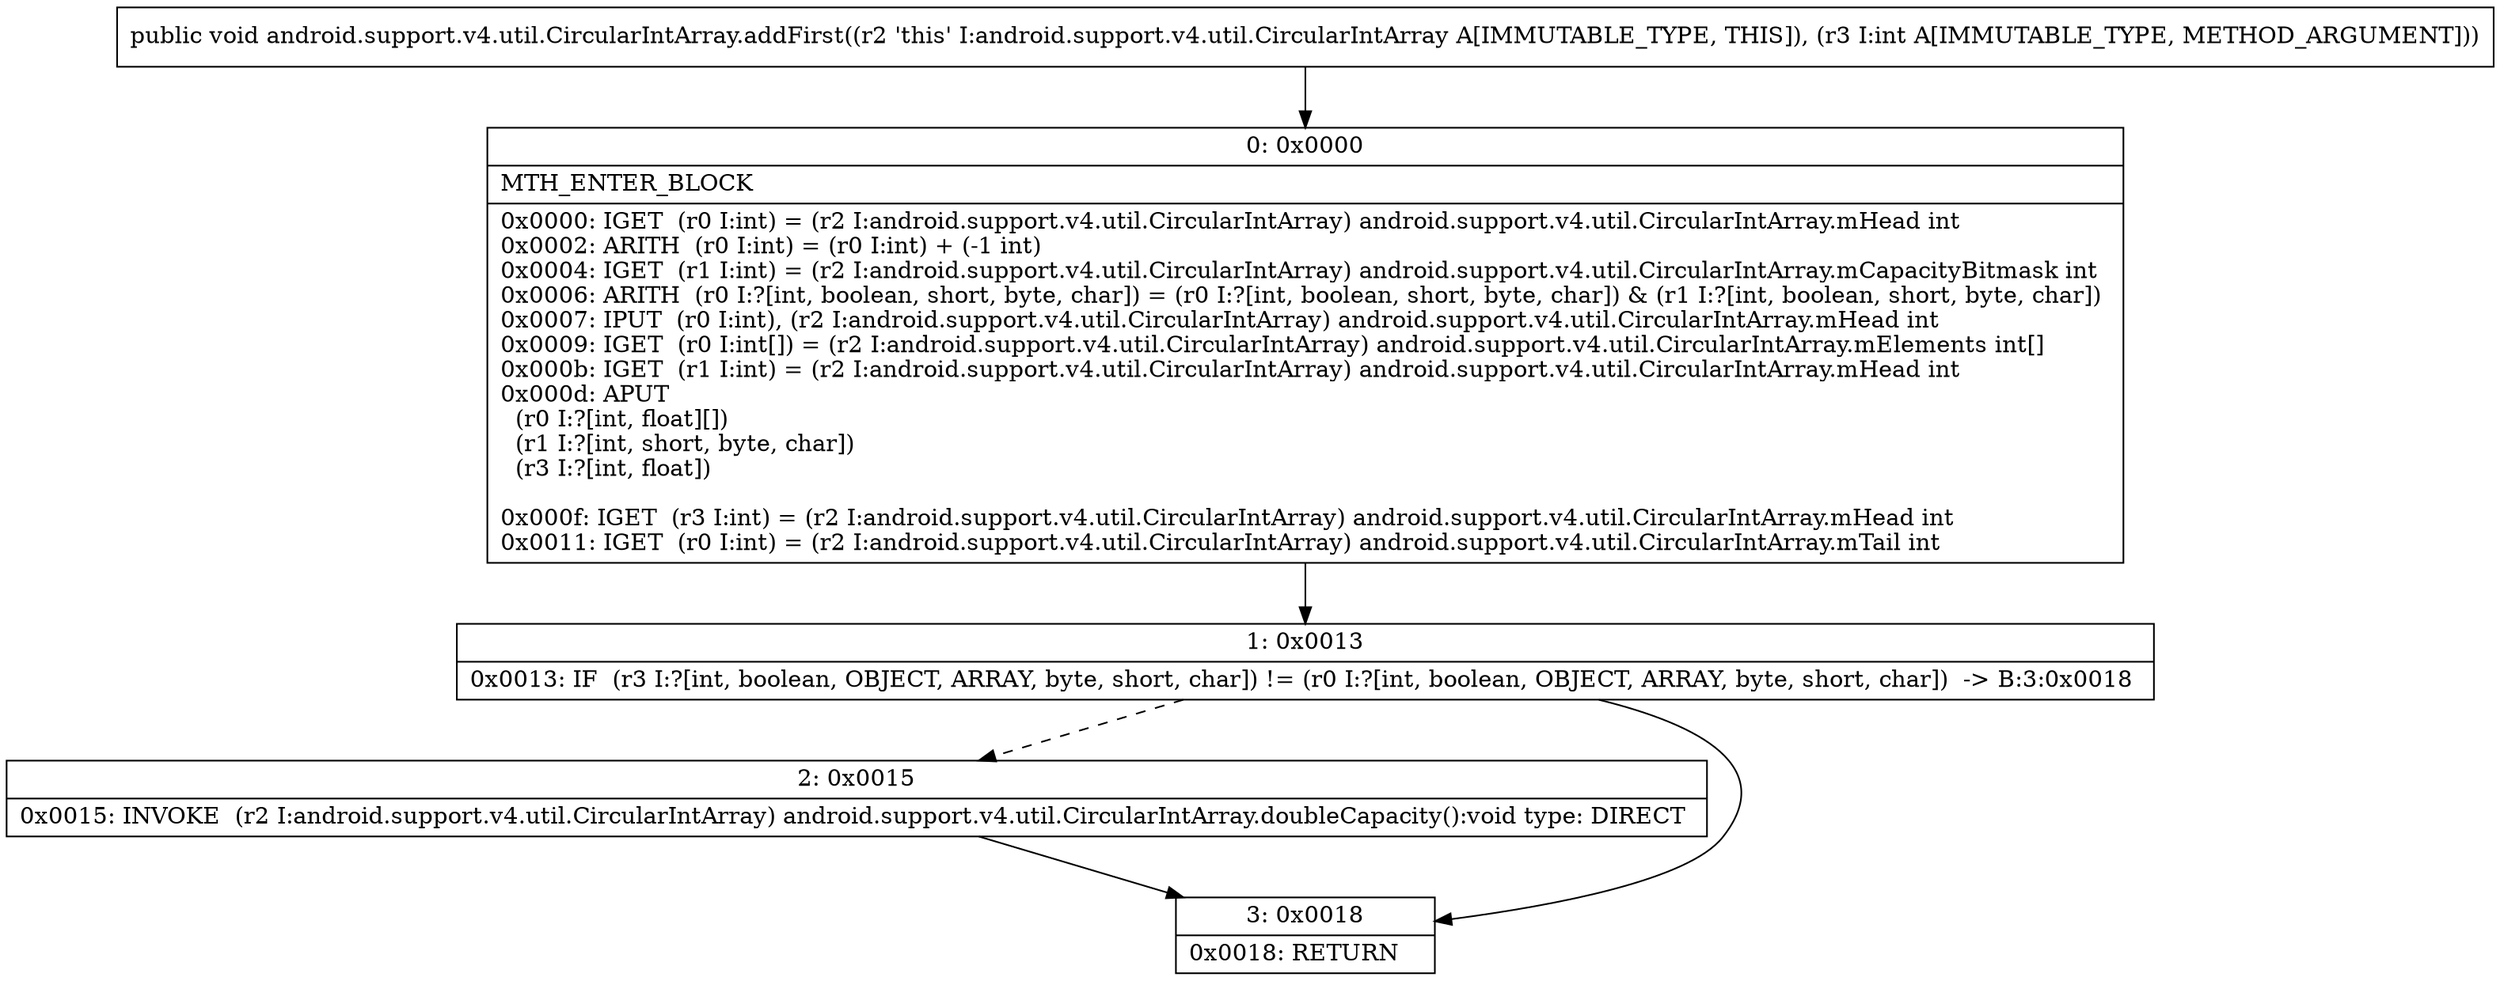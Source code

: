 digraph "CFG forandroid.support.v4.util.CircularIntArray.addFirst(I)V" {
Node_0 [shape=record,label="{0\:\ 0x0000|MTH_ENTER_BLOCK\l|0x0000: IGET  (r0 I:int) = (r2 I:android.support.v4.util.CircularIntArray) android.support.v4.util.CircularIntArray.mHead int \l0x0002: ARITH  (r0 I:int) = (r0 I:int) + (\-1 int) \l0x0004: IGET  (r1 I:int) = (r2 I:android.support.v4.util.CircularIntArray) android.support.v4.util.CircularIntArray.mCapacityBitmask int \l0x0006: ARITH  (r0 I:?[int, boolean, short, byte, char]) = (r0 I:?[int, boolean, short, byte, char]) & (r1 I:?[int, boolean, short, byte, char]) \l0x0007: IPUT  (r0 I:int), (r2 I:android.support.v4.util.CircularIntArray) android.support.v4.util.CircularIntArray.mHead int \l0x0009: IGET  (r0 I:int[]) = (r2 I:android.support.v4.util.CircularIntArray) android.support.v4.util.CircularIntArray.mElements int[] \l0x000b: IGET  (r1 I:int) = (r2 I:android.support.v4.util.CircularIntArray) android.support.v4.util.CircularIntArray.mHead int \l0x000d: APUT  \l  (r0 I:?[int, float][])\l  (r1 I:?[int, short, byte, char])\l  (r3 I:?[int, float])\l \l0x000f: IGET  (r3 I:int) = (r2 I:android.support.v4.util.CircularIntArray) android.support.v4.util.CircularIntArray.mHead int \l0x0011: IGET  (r0 I:int) = (r2 I:android.support.v4.util.CircularIntArray) android.support.v4.util.CircularIntArray.mTail int \l}"];
Node_1 [shape=record,label="{1\:\ 0x0013|0x0013: IF  (r3 I:?[int, boolean, OBJECT, ARRAY, byte, short, char]) != (r0 I:?[int, boolean, OBJECT, ARRAY, byte, short, char])  \-\> B:3:0x0018 \l}"];
Node_2 [shape=record,label="{2\:\ 0x0015|0x0015: INVOKE  (r2 I:android.support.v4.util.CircularIntArray) android.support.v4.util.CircularIntArray.doubleCapacity():void type: DIRECT \l}"];
Node_3 [shape=record,label="{3\:\ 0x0018|0x0018: RETURN   \l}"];
MethodNode[shape=record,label="{public void android.support.v4.util.CircularIntArray.addFirst((r2 'this' I:android.support.v4.util.CircularIntArray A[IMMUTABLE_TYPE, THIS]), (r3 I:int A[IMMUTABLE_TYPE, METHOD_ARGUMENT])) }"];
MethodNode -> Node_0;
Node_0 -> Node_1;
Node_1 -> Node_2[style=dashed];
Node_1 -> Node_3;
Node_2 -> Node_3;
}


